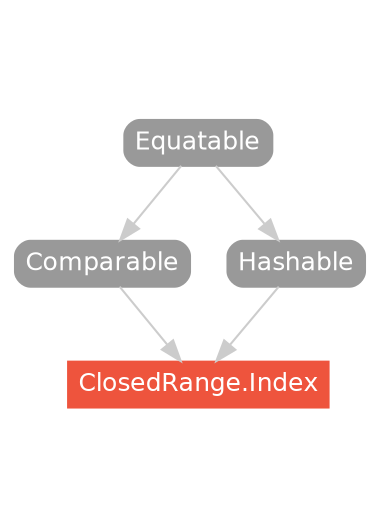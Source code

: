 strict digraph "ClosedRange.Index - Type Hierarchy - SwiftDoc.org" {
    pad="0.1,0.8"
    node [shape=box, style="filled,rounded", color="#999999", fillcolor="#999999", fontcolor=white, fontname=Helvetica, fontnames="Helvetica,sansserif", fontsize=12, margin="0.07,0.05", height="0.3"]
    edge [color="#cccccc"]
    "ClosedRange.Index" [URL="/type/ClosedRange.Index/", style="filled", fillcolor="#ee543d", color="#ee543d"]
    "Comparable" [URL="/protocol/Comparable/hierarchy/"]
    "Equatable" [URL="/protocol/Equatable/hierarchy/"]
    "Hashable" [URL="/protocol/Hashable/hierarchy/"]    "Comparable" -> "ClosedRange.Index"
    "Hashable" -> "ClosedRange.Index"
    "Equatable" -> "Comparable"
    "Equatable" -> "Hashable"
    subgraph Types {
        rank = max; "ClosedRange.Index";
    }
}